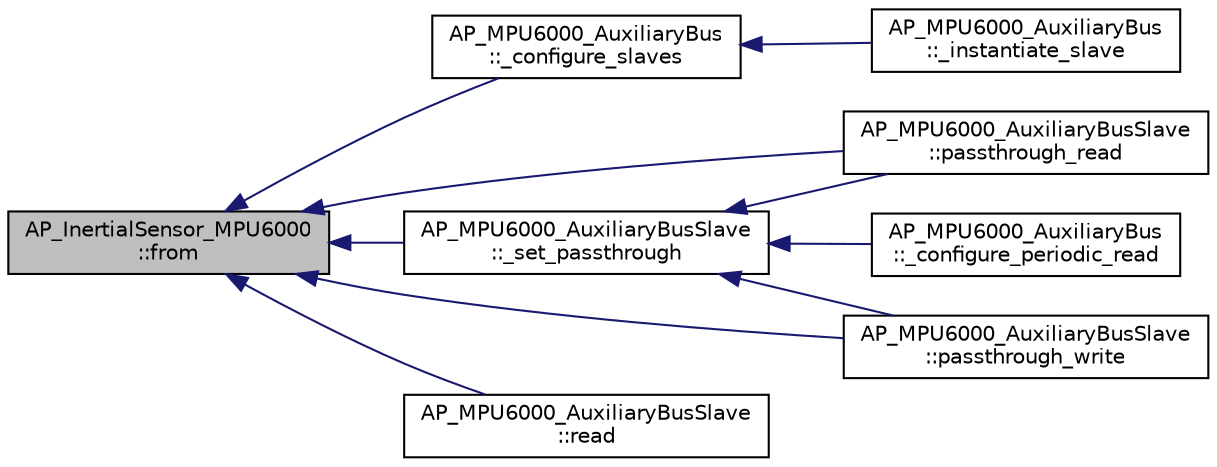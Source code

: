 digraph "AP_InertialSensor_MPU6000::from"
{
 // INTERACTIVE_SVG=YES
  edge [fontname="Helvetica",fontsize="10",labelfontname="Helvetica",labelfontsize="10"];
  node [fontname="Helvetica",fontsize="10",shape=record];
  rankdir="LR";
  Node1 [label="AP_InertialSensor_MPU6000\l::from",height=0.2,width=0.4,color="black", fillcolor="grey75", style="filled", fontcolor="black"];
  Node1 -> Node2 [dir="back",color="midnightblue",fontsize="10",style="solid",fontname="Helvetica"];
  Node2 [label="AP_MPU6000_AuxiliaryBus\l::_configure_slaves",height=0.2,width=0.4,color="black", fillcolor="white", style="filled",URL="$classAP__MPU6000__AuxiliaryBus.html#a61c83c1b35fdb75d1bec9aec3e55e47b"];
  Node2 -> Node3 [dir="back",color="midnightblue",fontsize="10",style="solid",fontname="Helvetica"];
  Node3 [label="AP_MPU6000_AuxiliaryBus\l::_instantiate_slave",height=0.2,width=0.4,color="black", fillcolor="white", style="filled",URL="$classAP__MPU6000__AuxiliaryBus.html#a7a38ee1802f771d460a6a2288978332c"];
  Node1 -> Node4 [dir="back",color="midnightblue",fontsize="10",style="solid",fontname="Helvetica"];
  Node4 [label="AP_MPU6000_AuxiliaryBusSlave\l::_set_passthrough",height=0.2,width=0.4,color="black", fillcolor="white", style="filled",URL="$classAP__MPU6000__AuxiliaryBusSlave.html#a49f53736da3bb068fdcc68a68e010ec0"];
  Node4 -> Node5 [dir="back",color="midnightblue",fontsize="10",style="solid",fontname="Helvetica"];
  Node5 [label="AP_MPU6000_AuxiliaryBusSlave\l::passthrough_read",height=0.2,width=0.4,color="black", fillcolor="white", style="filled",URL="$classAP__MPU6000__AuxiliaryBusSlave.html#a66d7937e6a854f7dc7629eb3ec3c4a74"];
  Node4 -> Node6 [dir="back",color="midnightblue",fontsize="10",style="solid",fontname="Helvetica"];
  Node6 [label="AP_MPU6000_AuxiliaryBusSlave\l::passthrough_write",height=0.2,width=0.4,color="black", fillcolor="white", style="filled",URL="$classAP__MPU6000__AuxiliaryBusSlave.html#a31fd36082845fb932c67cc284d1d6467"];
  Node4 -> Node7 [dir="back",color="midnightblue",fontsize="10",style="solid",fontname="Helvetica"];
  Node7 [label="AP_MPU6000_AuxiliaryBus\l::_configure_periodic_read",height=0.2,width=0.4,color="black", fillcolor="white", style="filled",URL="$classAP__MPU6000__AuxiliaryBus.html#a51add51e2994b21bea2890e2822f14e9"];
  Node1 -> Node5 [dir="back",color="midnightblue",fontsize="10",style="solid",fontname="Helvetica"];
  Node1 -> Node6 [dir="back",color="midnightblue",fontsize="10",style="solid",fontname="Helvetica"];
  Node1 -> Node8 [dir="back",color="midnightblue",fontsize="10",style="solid",fontname="Helvetica"];
  Node8 [label="AP_MPU6000_AuxiliaryBusSlave\l::read",height=0.2,width=0.4,color="black", fillcolor="white", style="filled",URL="$classAP__MPU6000__AuxiliaryBusSlave.html#a405c49ea603a5f989e97a736d9dfbab3"];
}
